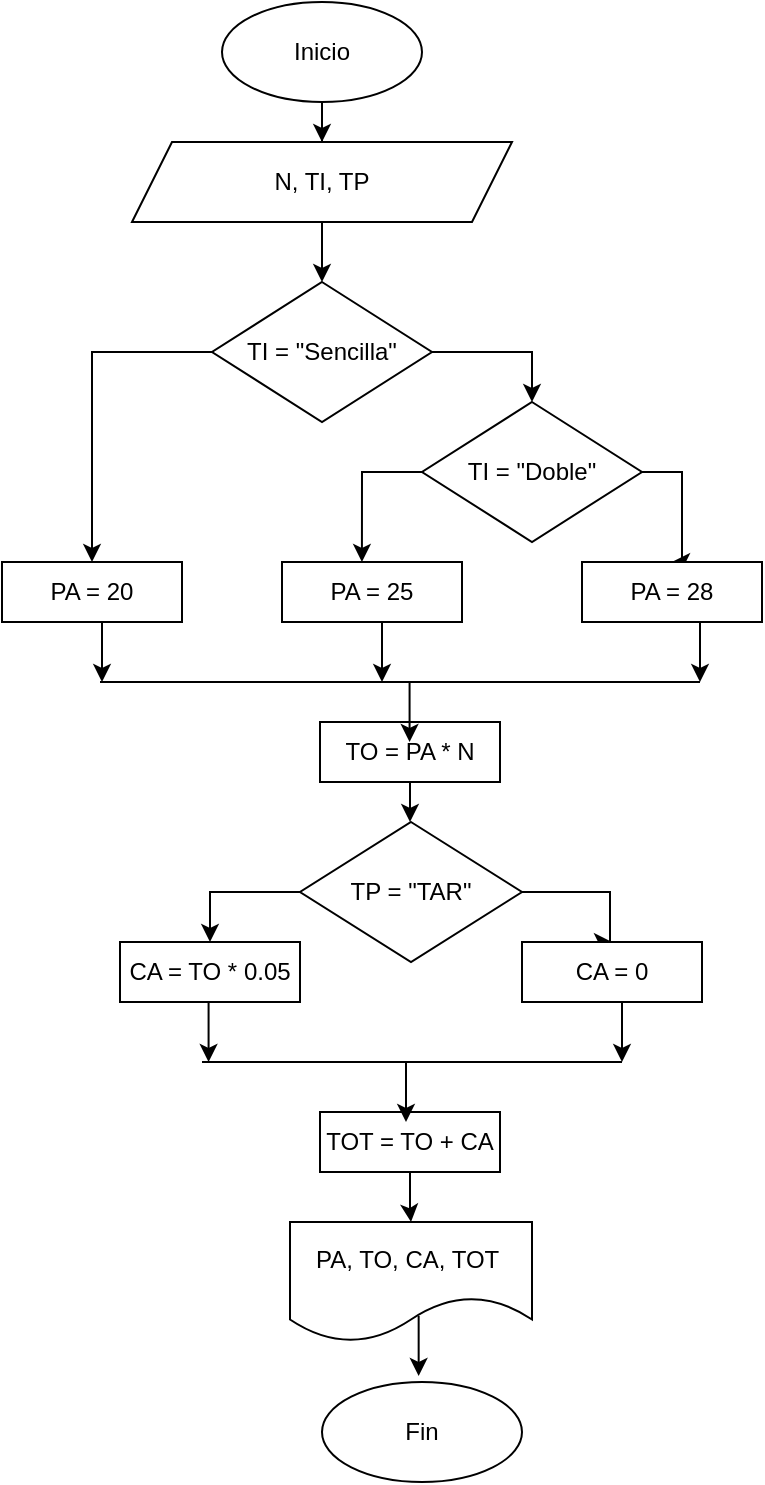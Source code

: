 <mxfile version="14.6.6" type="github"><diagram id="n4bn-Zd_pc8lTL_a8ILb" name="Page-1"><mxGraphModel dx="1730" dy="795" grid="1" gridSize="10" guides="1" tooltips="1" connect="1" arrows="1" fold="1" page="1" pageScale="1" pageWidth="827" pageHeight="1169" math="0" shadow="0"><root><mxCell id="0"/><mxCell id="1" parent="0"/><mxCell id="TUhDQgU-kg62wlV--ptJ-20" value="" style="edgeStyle=orthogonalEdgeStyle;rounded=0;orthogonalLoop=1;jettySize=auto;html=1;entryX=0.5;entryY=0;entryDx=0;entryDy=0;" edge="1" parent="1" source="TUhDQgU-kg62wlV--ptJ-1" target="TUhDQgU-kg62wlV--ptJ-2"><mxGeometry relative="1" as="geometry"><mxPoint x="360" y="70" as="targetPoint"/></mxGeometry></mxCell><mxCell id="TUhDQgU-kg62wlV--ptJ-1" value="Inicio" style="ellipse;whiteSpace=wrap;html=1;" vertex="1" parent="1"><mxGeometry x="320" width="100" height="50" as="geometry"/></mxCell><mxCell id="TUhDQgU-kg62wlV--ptJ-24" value="" style="edgeStyle=orthogonalEdgeStyle;rounded=0;orthogonalLoop=1;jettySize=auto;html=1;entryX=0.5;entryY=0;entryDx=0;entryDy=0;" edge="1" parent="1" source="TUhDQgU-kg62wlV--ptJ-2" target="TUhDQgU-kg62wlV--ptJ-3"><mxGeometry relative="1" as="geometry"/></mxCell><mxCell id="TUhDQgU-kg62wlV--ptJ-2" value="N, TI, TP" style="shape=parallelogram;perimeter=parallelogramPerimeter;whiteSpace=wrap;html=1;fixedSize=1;" vertex="1" parent="1"><mxGeometry x="275" y="70" width="190" height="40" as="geometry"/></mxCell><mxCell id="TUhDQgU-kg62wlV--ptJ-13" style="edgeStyle=orthogonalEdgeStyle;rounded=0;orthogonalLoop=1;jettySize=auto;html=1;entryX=0.5;entryY=0;entryDx=0;entryDy=0;" edge="1" parent="1" source="TUhDQgU-kg62wlV--ptJ-3" target="TUhDQgU-kg62wlV--ptJ-5"><mxGeometry relative="1" as="geometry"/></mxCell><mxCell id="TUhDQgU-kg62wlV--ptJ-14" style="edgeStyle=orthogonalEdgeStyle;rounded=0;orthogonalLoop=1;jettySize=auto;html=1;entryX=0.5;entryY=0;entryDx=0;entryDy=0;" edge="1" parent="1" source="TUhDQgU-kg62wlV--ptJ-3" target="TUhDQgU-kg62wlV--ptJ-4"><mxGeometry relative="1" as="geometry"><mxPoint x="480" y="195" as="targetPoint"/><Array as="points"><mxPoint x="475" y="175"/></Array></mxGeometry></mxCell><mxCell id="TUhDQgU-kg62wlV--ptJ-3" value="TI = &quot;Sencilla&quot;" style="rhombus;whiteSpace=wrap;html=1;" vertex="1" parent="1"><mxGeometry x="315" y="140" width="110" height="70" as="geometry"/></mxCell><mxCell id="TUhDQgU-kg62wlV--ptJ-15" style="edgeStyle=orthogonalEdgeStyle;rounded=0;orthogonalLoop=1;jettySize=auto;html=1;entryX=0.444;entryY=0;entryDx=0;entryDy=0;entryPerimeter=0;" edge="1" parent="1" source="TUhDQgU-kg62wlV--ptJ-4" target="TUhDQgU-kg62wlV--ptJ-6"><mxGeometry relative="1" as="geometry"><mxPoint x="400" y="320" as="targetPoint"/><Array as="points"><mxPoint x="390" y="235"/></Array></mxGeometry></mxCell><mxCell id="TUhDQgU-kg62wlV--ptJ-16" style="edgeStyle=orthogonalEdgeStyle;rounded=0;orthogonalLoop=1;jettySize=auto;html=1;entryX=0.5;entryY=0;entryDx=0;entryDy=0;" edge="1" parent="1" source="TUhDQgU-kg62wlV--ptJ-4" target="TUhDQgU-kg62wlV--ptJ-7"><mxGeometry relative="1" as="geometry"><mxPoint x="560" y="330" as="targetPoint"/><Array as="points"><mxPoint x="550" y="235"/></Array></mxGeometry></mxCell><mxCell id="TUhDQgU-kg62wlV--ptJ-4" value="TI = &quot;Doble&quot;" style="rhombus;whiteSpace=wrap;html=1;" vertex="1" parent="1"><mxGeometry x="420" y="200" width="110" height="70" as="geometry"/></mxCell><mxCell id="TUhDQgU-kg62wlV--ptJ-5" value="PA = 20" style="rounded=0;whiteSpace=wrap;html=1;" vertex="1" parent="1"><mxGeometry x="210" y="280" width="90" height="30" as="geometry"/></mxCell><mxCell id="TUhDQgU-kg62wlV--ptJ-6" value="PA = 25" style="rounded=0;whiteSpace=wrap;html=1;" vertex="1" parent="1"><mxGeometry x="350" y="280" width="90" height="30" as="geometry"/></mxCell><mxCell id="TUhDQgU-kg62wlV--ptJ-7" value="PA = 28" style="rounded=0;whiteSpace=wrap;html=1;" vertex="1" parent="1"><mxGeometry x="500" y="280" width="90" height="30" as="geometry"/></mxCell><mxCell id="TUhDQgU-kg62wlV--ptJ-33" value="" style="edgeStyle=orthogonalEdgeStyle;rounded=0;orthogonalLoop=1;jettySize=auto;html=1;" edge="1" parent="1" source="TUhDQgU-kg62wlV--ptJ-9" target="TUhDQgU-kg62wlV--ptJ-10"><mxGeometry relative="1" as="geometry"/></mxCell><mxCell id="TUhDQgU-kg62wlV--ptJ-9" value="TO = PA * N" style="rounded=0;whiteSpace=wrap;html=1;" vertex="1" parent="1"><mxGeometry x="369" y="360" width="90" height="30" as="geometry"/></mxCell><mxCell id="TUhDQgU-kg62wlV--ptJ-38" value="" style="edgeStyle=orthogonalEdgeStyle;rounded=0;orthogonalLoop=1;jettySize=auto;html=1;" edge="1" parent="1" source="TUhDQgU-kg62wlV--ptJ-10" target="TUhDQgU-kg62wlV--ptJ-36"><mxGeometry relative="1" as="geometry"><Array as="points"><mxPoint x="314" y="445"/></Array></mxGeometry></mxCell><mxCell id="TUhDQgU-kg62wlV--ptJ-39" style="edgeStyle=orthogonalEdgeStyle;rounded=0;orthogonalLoop=1;jettySize=auto;html=1;entryX=0.5;entryY=0;entryDx=0;entryDy=0;" edge="1" parent="1" source="TUhDQgU-kg62wlV--ptJ-10" target="TUhDQgU-kg62wlV--ptJ-35"><mxGeometry relative="1" as="geometry"><mxPoint x="520" y="505" as="targetPoint"/><Array as="points"><mxPoint x="514" y="445"/><mxPoint x="514" y="470"/></Array></mxGeometry></mxCell><mxCell id="TUhDQgU-kg62wlV--ptJ-10" value="TP = &quot;TAR&quot;" style="rhombus;whiteSpace=wrap;html=1;" vertex="1" parent="1"><mxGeometry x="359" y="410" width="111" height="70" as="geometry"/></mxCell><mxCell id="TUhDQgU-kg62wlV--ptJ-25" value="" style="endArrow=none;html=1;" edge="1" parent="1"><mxGeometry width="50" height="50" relative="1" as="geometry"><mxPoint x="259" y="340" as="sourcePoint"/><mxPoint x="559" y="340" as="targetPoint"/></mxGeometry></mxCell><mxCell id="TUhDQgU-kg62wlV--ptJ-28" value="" style="endArrow=classic;html=1;" edge="1" parent="1"><mxGeometry width="50" height="50" relative="1" as="geometry"><mxPoint x="400" y="310" as="sourcePoint"/><mxPoint x="400" y="340" as="targetPoint"/></mxGeometry></mxCell><mxCell id="TUhDQgU-kg62wlV--ptJ-29" value="" style="endArrow=classic;html=1;" edge="1" parent="1"><mxGeometry width="50" height="50" relative="1" as="geometry"><mxPoint x="260.0" y="310" as="sourcePoint"/><mxPoint x="260.0" y="340" as="targetPoint"/></mxGeometry></mxCell><mxCell id="TUhDQgU-kg62wlV--ptJ-30" value="" style="endArrow=classic;html=1;" edge="1" parent="1"><mxGeometry width="50" height="50" relative="1" as="geometry"><mxPoint x="559" y="310" as="sourcePoint"/><mxPoint x="559" y="340" as="targetPoint"/></mxGeometry></mxCell><mxCell id="TUhDQgU-kg62wlV--ptJ-31" value="" style="endArrow=classic;html=1;" edge="1" parent="1"><mxGeometry width="50" height="50" relative="1" as="geometry"><mxPoint x="413.79" y="340" as="sourcePoint"/><mxPoint x="413.79" y="370" as="targetPoint"/></mxGeometry></mxCell><mxCell id="TUhDQgU-kg62wlV--ptJ-35" value="CA = 0" style="rounded=0;whiteSpace=wrap;html=1;" vertex="1" parent="1"><mxGeometry x="470" y="470" width="90" height="30" as="geometry"/></mxCell><mxCell id="TUhDQgU-kg62wlV--ptJ-36" value="CA = TO * 0.05" style="rounded=0;whiteSpace=wrap;html=1;" vertex="1" parent="1"><mxGeometry x="269" y="470" width="90" height="30" as="geometry"/></mxCell><mxCell id="TUhDQgU-kg62wlV--ptJ-56" value="" style="edgeStyle=orthogonalEdgeStyle;rounded=0;orthogonalLoop=1;jettySize=auto;html=1;" edge="1" parent="1" source="TUhDQgU-kg62wlV--ptJ-41" target="TUhDQgU-kg62wlV--ptJ-54"><mxGeometry relative="1" as="geometry"/></mxCell><mxCell id="TUhDQgU-kg62wlV--ptJ-41" value="TOT = TO + CA" style="rounded=0;whiteSpace=wrap;html=1;" vertex="1" parent="1"><mxGeometry x="369" y="555" width="90" height="30" as="geometry"/></mxCell><mxCell id="TUhDQgU-kg62wlV--ptJ-50" value="" style="endArrow=none;html=1;" edge="1" parent="1"><mxGeometry width="50" height="50" relative="1" as="geometry"><mxPoint x="310" y="530" as="sourcePoint"/><mxPoint x="520" y="530" as="targetPoint"/><Array as="points"><mxPoint x="420" y="530"/></Array></mxGeometry></mxCell><mxCell id="TUhDQgU-kg62wlV--ptJ-51" value="" style="endArrow=classic;html=1;" edge="1" parent="1"><mxGeometry width="50" height="50" relative="1" as="geometry"><mxPoint x="520" y="500" as="sourcePoint"/><mxPoint x="520" y="530" as="targetPoint"/></mxGeometry></mxCell><mxCell id="TUhDQgU-kg62wlV--ptJ-52" value="" style="endArrow=classic;html=1;" edge="1" parent="1"><mxGeometry width="50" height="50" relative="1" as="geometry"><mxPoint x="313.29" y="500" as="sourcePoint"/><mxPoint x="313.29" y="530" as="targetPoint"/></mxGeometry></mxCell><mxCell id="TUhDQgU-kg62wlV--ptJ-53" value="" style="endArrow=classic;html=1;" edge="1" parent="1"><mxGeometry width="50" height="50" relative="1" as="geometry"><mxPoint x="412" y="530" as="sourcePoint"/><mxPoint x="412" y="560" as="targetPoint"/></mxGeometry></mxCell><mxCell id="TUhDQgU-kg62wlV--ptJ-54" value="PA, TO, CA, TOT&amp;nbsp;" style="shape=document;whiteSpace=wrap;html=1;boundedLbl=1;size=0.375;" vertex="1" parent="1"><mxGeometry x="354" y="610" width="121" height="60" as="geometry"/></mxCell><mxCell id="TUhDQgU-kg62wlV--ptJ-55" value="Fin" style="ellipse;whiteSpace=wrap;html=1;" vertex="1" parent="1"><mxGeometry x="370" y="690" width="100" height="50" as="geometry"/></mxCell><mxCell id="TUhDQgU-kg62wlV--ptJ-57" value="" style="endArrow=classic;html=1;" edge="1" parent="1"><mxGeometry width="50" height="50" relative="1" as="geometry"><mxPoint x="418.33" y="657" as="sourcePoint"/><mxPoint x="418.33" y="687" as="targetPoint"/></mxGeometry></mxCell></root></mxGraphModel></diagram></mxfile>